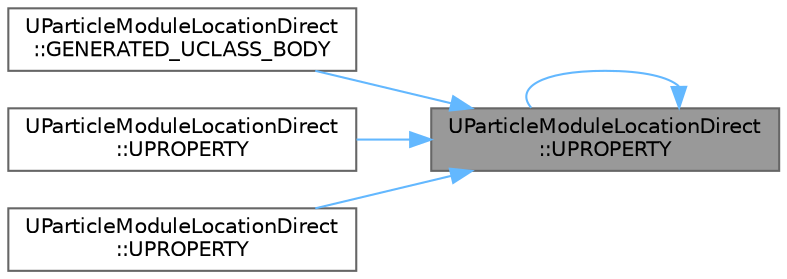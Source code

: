digraph "UParticleModuleLocationDirect::UPROPERTY"
{
 // INTERACTIVE_SVG=YES
 // LATEX_PDF_SIZE
  bgcolor="transparent";
  edge [fontname=Helvetica,fontsize=10,labelfontname=Helvetica,labelfontsize=10];
  node [fontname=Helvetica,fontsize=10,shape=box,height=0.2,width=0.4];
  rankdir="RL";
  Node1 [id="Node000001",label="UParticleModuleLocationDirect\l::UPROPERTY",height=0.2,width=0.4,color="gray40", fillcolor="grey60", style="filled", fontcolor="black",tooltip="An offset to apply to the position retrieved from the Location calculation."];
  Node1 -> Node2 [id="edge1_Node000001_Node000002",dir="back",color="steelblue1",style="solid",tooltip=" "];
  Node2 [id="Node000002",label="UParticleModuleLocationDirect\l::GENERATED_UCLASS_BODY",height=0.2,width=0.4,color="grey40", fillcolor="white", style="filled",URL="$d1/d0c/classUParticleModuleLocationDirect.html#a937f837f16f449b58a6bfd50eecbdcdd",tooltip="The location of the particle at a give time."];
  Node1 -> Node3 [id="edge2_Node000001_Node000003",dir="back",color="steelblue1",style="solid",tooltip=" "];
  Node3 [id="Node000003",label="UParticleModuleLocationDirect\l::UPROPERTY",height=0.2,width=0.4,color="grey40", fillcolor="white", style="filled",URL="$d1/d0c/classUParticleModuleLocationDirect.html#ae6617a08f2d3e11e044ee26cc7d0baff",tooltip="Currently unused."];
  Node1 -> Node1 [id="edge3_Node000001_Node000001",dir="back",color="steelblue1",style="solid",tooltip=" "];
  Node1 -> Node4 [id="edge4_Node000001_Node000004",dir="back",color="steelblue1",style="solid",tooltip=" "];
  Node4 [id="Node000004",label="UParticleModuleLocationDirect\l::UPROPERTY",height=0.2,width=0.4,color="grey40", fillcolor="white", style="filled",URL="$d1/d0c/classUParticleModuleLocationDirect.html#a3cc1cd0b133d50dac5c680c744cdbab2",tooltip="Scales the velocity of the object at a given point in the time-line."];
}
